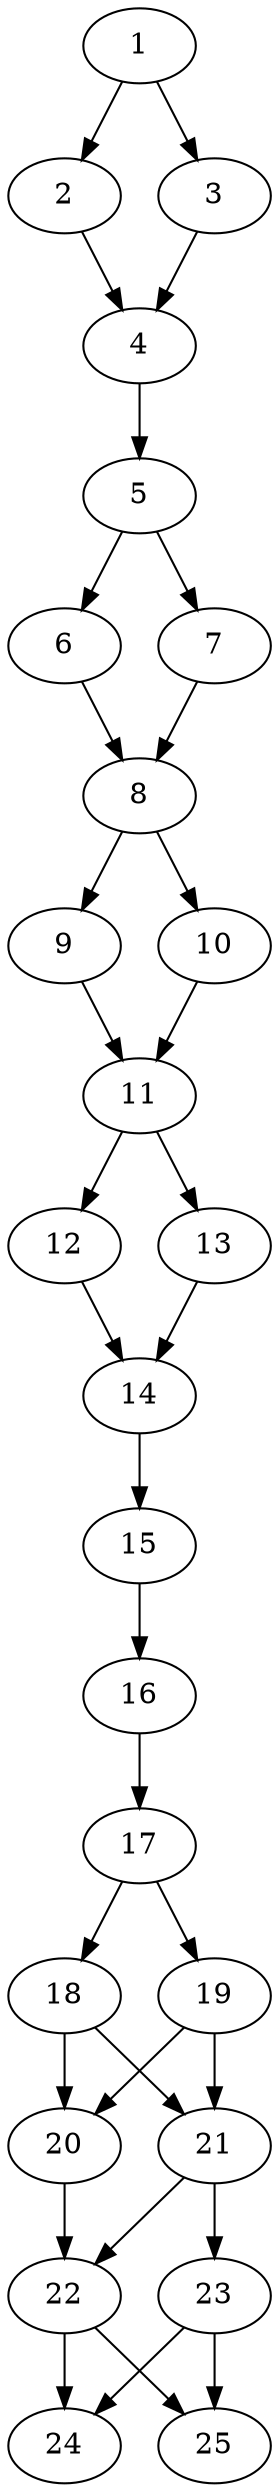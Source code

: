 // DAG automatically generated by daggen at Thu Oct  3 14:00:40 2019
// ./daggen --dot -n 25 --ccr 0.5 --fat 0.3 --regular 0.5 --density 0.9 --mindata 5242880 --maxdata 52428800 
digraph G {
  1 [size="90537984", alpha="0.13", expect_size="45268992"] 
  1 -> 2 [size ="45268992"]
  1 -> 3 [size ="45268992"]
  2 [size="37984256", alpha="0.06", expect_size="18992128"] 
  2 -> 4 [size ="18992128"]
  3 [size="23562240", alpha="0.15", expect_size="11781120"] 
  3 -> 4 [size ="11781120"]
  4 [size="101228544", alpha="0.07", expect_size="50614272"] 
  4 -> 5 [size ="50614272"]
  5 [size="90427392", alpha="0.10", expect_size="45213696"] 
  5 -> 6 [size ="45213696"]
  5 -> 7 [size ="45213696"]
  6 [size="51292160", alpha="0.14", expect_size="25646080"] 
  6 -> 8 [size ="25646080"]
  7 [size="33966080", alpha="0.05", expect_size="16983040"] 
  7 -> 8 [size ="16983040"]
  8 [size="41197568", alpha="0.11", expect_size="20598784"] 
  8 -> 9 [size ="20598784"]
  8 -> 10 [size ="20598784"]
  9 [size="72220672", alpha="0.11", expect_size="36110336"] 
  9 -> 11 [size ="36110336"]
  10 [size="40828928", alpha="0.07", expect_size="20414464"] 
  10 -> 11 [size ="20414464"]
  11 [size="88360960", alpha="0.14", expect_size="44180480"] 
  11 -> 12 [size ="44180480"]
  11 -> 13 [size ="44180480"]
  12 [size="56643584", alpha="0.08", expect_size="28321792"] 
  12 -> 14 [size ="28321792"]
  13 [size="83675136", alpha="0.14", expect_size="41837568"] 
  13 -> 14 [size ="41837568"]
  14 [size="58658816", alpha="0.00", expect_size="29329408"] 
  14 -> 15 [size ="29329408"]
  15 [size="90732544", alpha="0.01", expect_size="45366272"] 
  15 -> 16 [size ="45366272"]
  16 [size="42031104", alpha="0.07", expect_size="21015552"] 
  16 -> 17 [size ="21015552"]
  17 [size="13996032", alpha="0.16", expect_size="6998016"] 
  17 -> 18 [size ="6998016"]
  17 -> 19 [size ="6998016"]
  18 [size="39901184", alpha="0.03", expect_size="19950592"] 
  18 -> 20 [size ="19950592"]
  18 -> 21 [size ="19950592"]
  19 [size="91441152", alpha="0.18", expect_size="45720576"] 
  19 -> 20 [size ="45720576"]
  19 -> 21 [size ="45720576"]
  20 [size="49412096", alpha="0.12", expect_size="24706048"] 
  20 -> 22 [size ="24706048"]
  21 [size="83845120", alpha="0.03", expect_size="41922560"] 
  21 -> 22 [size ="41922560"]
  21 -> 23 [size ="41922560"]
  22 [size="56381440", alpha="0.19", expect_size="28190720"] 
  22 -> 24 [size ="28190720"]
  22 -> 25 [size ="28190720"]
  23 [size="92895232", alpha="0.18", expect_size="46447616"] 
  23 -> 24 [size ="46447616"]
  23 -> 25 [size ="46447616"]
  24 [size="63977472", alpha="0.17", expect_size="31988736"] 
  25 [size="64843776", alpha="0.12", expect_size="32421888"] 
}
